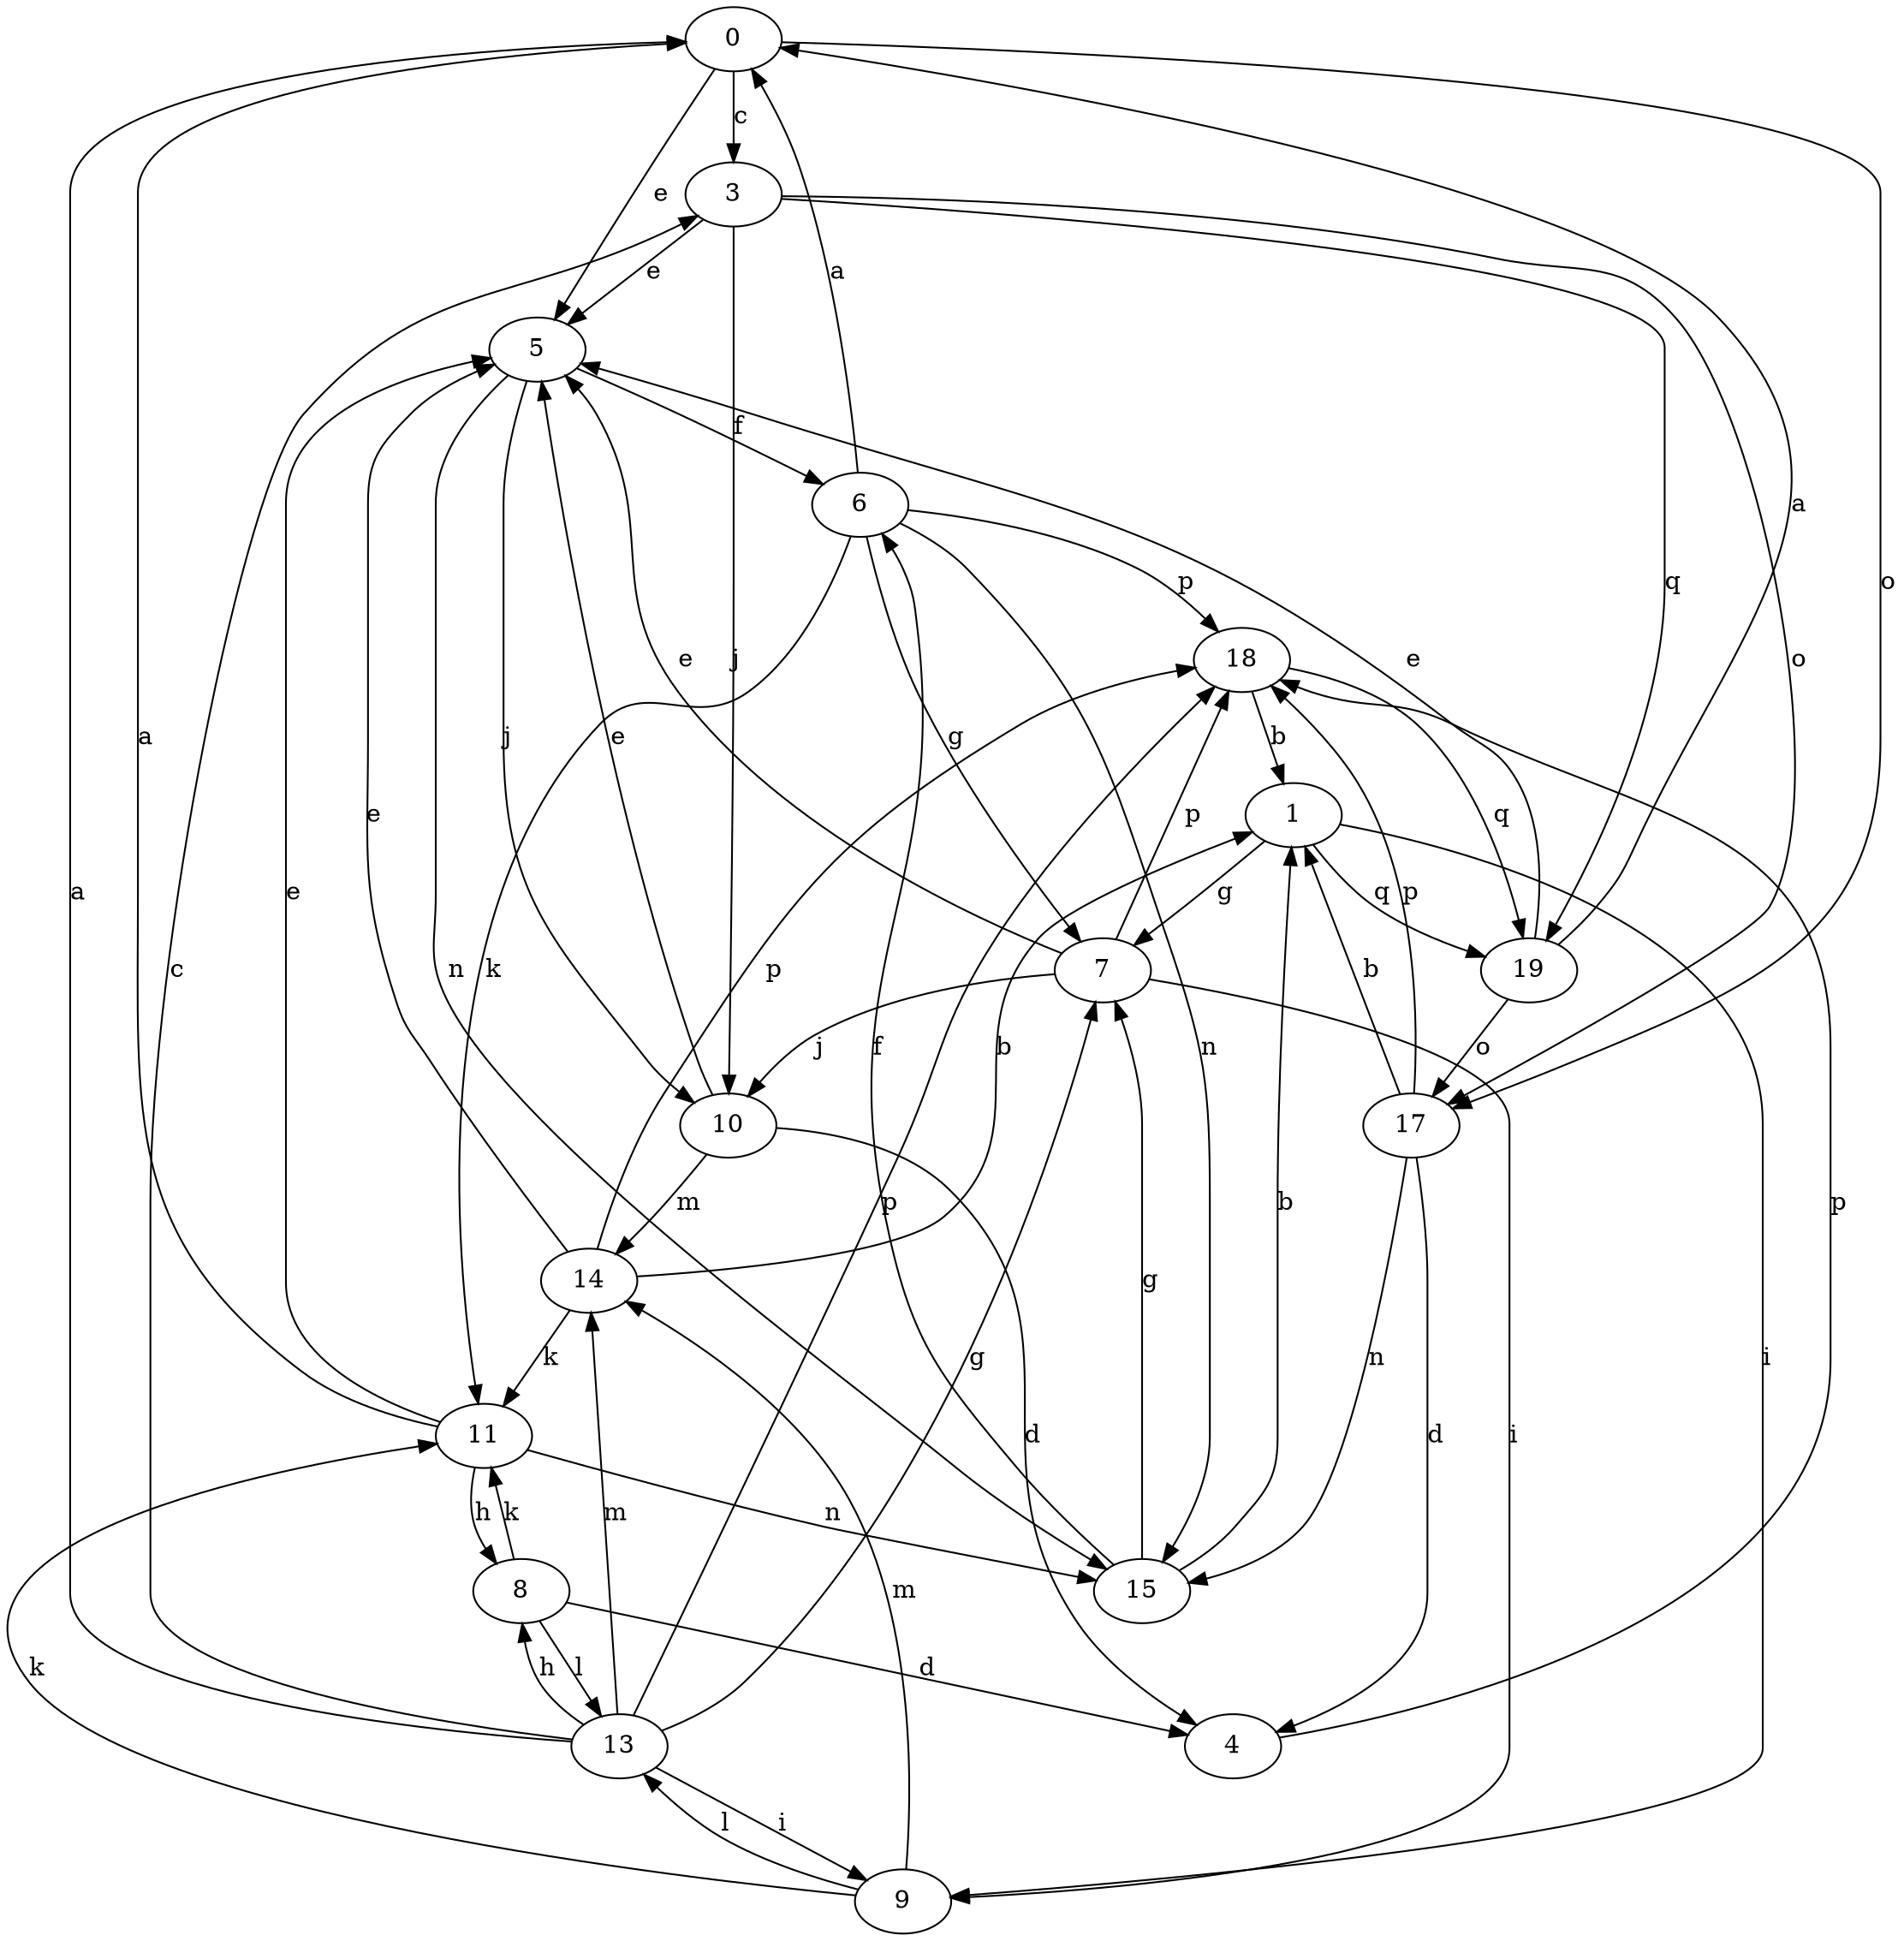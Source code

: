 strict digraph  {
0;
1;
3;
4;
5;
6;
7;
8;
9;
10;
11;
13;
14;
15;
17;
18;
19;
0 -> 3  [label=c];
0 -> 5  [label=e];
0 -> 17  [label=o];
1 -> 7  [label=g];
1 -> 9  [label=i];
1 -> 19  [label=q];
3 -> 5  [label=e];
3 -> 10  [label=j];
3 -> 17  [label=o];
3 -> 19  [label=q];
4 -> 18  [label=p];
5 -> 6  [label=f];
5 -> 10  [label=j];
5 -> 15  [label=n];
6 -> 0  [label=a];
6 -> 7  [label=g];
6 -> 11  [label=k];
6 -> 15  [label=n];
6 -> 18  [label=p];
7 -> 5  [label=e];
7 -> 9  [label=i];
7 -> 10  [label=j];
7 -> 18  [label=p];
8 -> 4  [label=d];
8 -> 11  [label=k];
8 -> 13  [label=l];
9 -> 11  [label=k];
9 -> 13  [label=l];
9 -> 14  [label=m];
10 -> 4  [label=d];
10 -> 5  [label=e];
10 -> 14  [label=m];
11 -> 0  [label=a];
11 -> 5  [label=e];
11 -> 8  [label=h];
11 -> 15  [label=n];
13 -> 0  [label=a];
13 -> 3  [label=c];
13 -> 7  [label=g];
13 -> 8  [label=h];
13 -> 9  [label=i];
13 -> 14  [label=m];
13 -> 18  [label=p];
14 -> 1  [label=b];
14 -> 5  [label=e];
14 -> 11  [label=k];
14 -> 18  [label=p];
15 -> 1  [label=b];
15 -> 6  [label=f];
15 -> 7  [label=g];
17 -> 1  [label=b];
17 -> 4  [label=d];
17 -> 15  [label=n];
17 -> 18  [label=p];
18 -> 1  [label=b];
18 -> 19  [label=q];
19 -> 0  [label=a];
19 -> 5  [label=e];
19 -> 17  [label=o];
}
